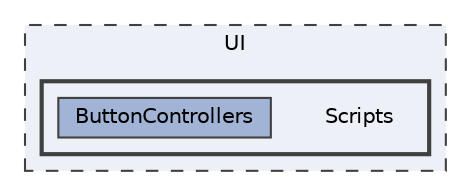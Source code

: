 digraph "UI/Scripts"
{
 // LATEX_PDF_SIZE
  bgcolor="transparent";
  edge [fontname=Helvetica,fontsize=10,labelfontname=Helvetica,labelfontsize=10];
  node [fontname=Helvetica,fontsize=10,shape=box,height=0.2,width=0.4];
  compound=true
  subgraph clusterdir_53ff6e473d46d4e442ba5a7ce9f895e3 {
    graph [ bgcolor="#edf0f7", pencolor="grey25", label="UI", fontname=Helvetica,fontsize=10 style="filled,dashed", URL="dir_53ff6e473d46d4e442ba5a7ce9f895e3.html",tooltip=""]
  subgraph clusterdir_d5a2728bd4a6a880cf8232b4212c18da {
    graph [ bgcolor="#edf0f7", pencolor="grey25", label="", fontname=Helvetica,fontsize=10 style="filled,bold", URL="dir_d5a2728bd4a6a880cf8232b4212c18da.html",tooltip=""]
    dir_d5a2728bd4a6a880cf8232b4212c18da [shape=plaintext, label="Scripts"];
  dir_f9d4f59bbc32ccc3cd766cf6e1a84739 [label="ButtonControllers", fillcolor="#a2b4d6", color="grey25", style="filled", URL="dir_f9d4f59bbc32ccc3cd766cf6e1a84739.html",tooltip=""];
  }
  }
}
